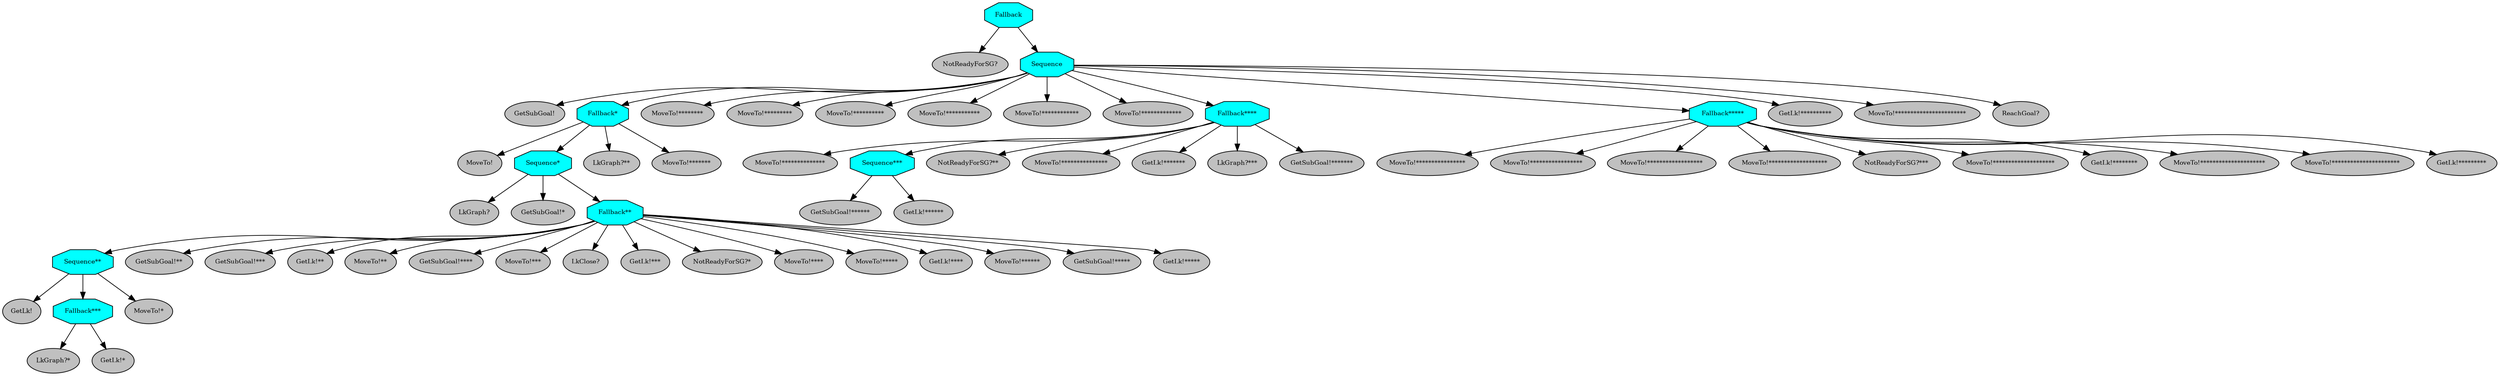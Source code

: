 digraph pastafarianism {
ordering=out;
graph [fontname="times-roman"];
node [fontname="times-roman"];
edge [fontname="times-roman"];
Fallback [fillcolor=cyan, fontcolor=black, fontsize=9, label=Fallback, shape=octagon, style=filled];
"NotReadyForSG?" [fillcolor=gray, fontcolor=black, fontsize=9, label="NotReadyForSG?", shape=ellipse, style=filled];
Fallback -> "NotReadyForSG?";
Sequence [fillcolor=cyan, fontcolor=black, fontsize=9, label=Sequence, shape=octagon, style=filled];
Fallback -> Sequence;
"GetSubGoal!" [fillcolor=gray, fontcolor=black, fontsize=9, label="GetSubGoal!", shape=ellipse, style=filled];
Sequence -> "GetSubGoal!";
"Fallback*" [fillcolor=cyan, fontcolor=black, fontsize=9, label="Fallback*", shape=octagon, style=filled];
Sequence -> "Fallback*";
"MoveTo!" [fillcolor=gray, fontcolor=black, fontsize=9, label="MoveTo!", shape=ellipse, style=filled];
"Fallback*" -> "MoveTo!";
"Sequence*" [fillcolor=cyan, fontcolor=black, fontsize=9, label="Sequence*", shape=octagon, style=filled];
"Fallback*" -> "Sequence*";
"LkGraph?" [fillcolor=gray, fontcolor=black, fontsize=9, label="LkGraph?", shape=ellipse, style=filled];
"Sequence*" -> "LkGraph?";
"GetSubGoal!*" [fillcolor=gray, fontcolor=black, fontsize=9, label="GetSubGoal!*", shape=ellipse, style=filled];
"Sequence*" -> "GetSubGoal!*";
"Fallback**" [fillcolor=cyan, fontcolor=black, fontsize=9, label="Fallback**", shape=octagon, style=filled];
"Sequence*" -> "Fallback**";
"Sequence**" [fillcolor=cyan, fontcolor=black, fontsize=9, label="Sequence**", shape=octagon, style=filled];
"Fallback**" -> "Sequence**";
"GetLk!" [fillcolor=gray, fontcolor=black, fontsize=9, label="GetLk!", shape=ellipse, style=filled];
"Sequence**" -> "GetLk!";
"Fallback***" [fillcolor=cyan, fontcolor=black, fontsize=9, label="Fallback***", shape=octagon, style=filled];
"Sequence**" -> "Fallback***";
"LkGraph?*" [fillcolor=gray, fontcolor=black, fontsize=9, label="LkGraph?*", shape=ellipse, style=filled];
"Fallback***" -> "LkGraph?*";
"GetLk!*" [fillcolor=gray, fontcolor=black, fontsize=9, label="GetLk!*", shape=ellipse, style=filled];
"Fallback***" -> "GetLk!*";
"MoveTo!*" [fillcolor=gray, fontcolor=black, fontsize=9, label="MoveTo!*", shape=ellipse, style=filled];
"Sequence**" -> "MoveTo!*";
"GetSubGoal!**" [fillcolor=gray, fontcolor=black, fontsize=9, label="GetSubGoal!**", shape=ellipse, style=filled];
"Fallback**" -> "GetSubGoal!**";
"GetSubGoal!***" [fillcolor=gray, fontcolor=black, fontsize=9, label="GetSubGoal!***", shape=ellipse, style=filled];
"Fallback**" -> "GetSubGoal!***";
"GetLk!**" [fillcolor=gray, fontcolor=black, fontsize=9, label="GetLk!**", shape=ellipse, style=filled];
"Fallback**" -> "GetLk!**";
"MoveTo!**" [fillcolor=gray, fontcolor=black, fontsize=9, label="MoveTo!**", shape=ellipse, style=filled];
"Fallback**" -> "MoveTo!**";
"GetSubGoal!****" [fillcolor=gray, fontcolor=black, fontsize=9, label="GetSubGoal!****", shape=ellipse, style=filled];
"Fallback**" -> "GetSubGoal!****";
"MoveTo!***" [fillcolor=gray, fontcolor=black, fontsize=9, label="MoveTo!***", shape=ellipse, style=filled];
"Fallback**" -> "MoveTo!***";
"LkClose?" [fillcolor=gray, fontcolor=black, fontsize=9, label="LkClose?", shape=ellipse, style=filled];
"Fallback**" -> "LkClose?";
"GetLk!***" [fillcolor=gray, fontcolor=black, fontsize=9, label="GetLk!***", shape=ellipse, style=filled];
"Fallback**" -> "GetLk!***";
"NotReadyForSG?*" [fillcolor=gray, fontcolor=black, fontsize=9, label="NotReadyForSG?*", shape=ellipse, style=filled];
"Fallback**" -> "NotReadyForSG?*";
"MoveTo!****" [fillcolor=gray, fontcolor=black, fontsize=9, label="MoveTo!****", shape=ellipse, style=filled];
"Fallback**" -> "MoveTo!****";
"MoveTo!*****" [fillcolor=gray, fontcolor=black, fontsize=9, label="MoveTo!*****", shape=ellipse, style=filled];
"Fallback**" -> "MoveTo!*****";
"GetLk!****" [fillcolor=gray, fontcolor=black, fontsize=9, label="GetLk!****", shape=ellipse, style=filled];
"Fallback**" -> "GetLk!****";
"MoveTo!******" [fillcolor=gray, fontcolor=black, fontsize=9, label="MoveTo!******", shape=ellipse, style=filled];
"Fallback**" -> "MoveTo!******";
"GetSubGoal!*****" [fillcolor=gray, fontcolor=black, fontsize=9, label="GetSubGoal!*****", shape=ellipse, style=filled];
"Fallback**" -> "GetSubGoal!*****";
"GetLk!*****" [fillcolor=gray, fontcolor=black, fontsize=9, label="GetLk!*****", shape=ellipse, style=filled];
"Fallback**" -> "GetLk!*****";
"LkGraph?**" [fillcolor=gray, fontcolor=black, fontsize=9, label="LkGraph?**", shape=ellipse, style=filled];
"Fallback*" -> "LkGraph?**";
"MoveTo!*******" [fillcolor=gray, fontcolor=black, fontsize=9, label="MoveTo!*******", shape=ellipse, style=filled];
"Fallback*" -> "MoveTo!*******";
"MoveTo!********" [fillcolor=gray, fontcolor=black, fontsize=9, label="MoveTo!********", shape=ellipse, style=filled];
Sequence -> "MoveTo!********";
"MoveTo!*********" [fillcolor=gray, fontcolor=black, fontsize=9, label="MoveTo!*********", shape=ellipse, style=filled];
Sequence -> "MoveTo!*********";
"MoveTo!**********" [fillcolor=gray, fontcolor=black, fontsize=9, label="MoveTo!**********", shape=ellipse, style=filled];
Sequence -> "MoveTo!**********";
"MoveTo!***********" [fillcolor=gray, fontcolor=black, fontsize=9, label="MoveTo!***********", shape=ellipse, style=filled];
Sequence -> "MoveTo!***********";
"MoveTo!************" [fillcolor=gray, fontcolor=black, fontsize=9, label="MoveTo!************", shape=ellipse, style=filled];
Sequence -> "MoveTo!************";
"MoveTo!*************" [fillcolor=gray, fontcolor=black, fontsize=9, label="MoveTo!*************", shape=ellipse, style=filled];
Sequence -> "MoveTo!*************";
"Fallback****" [fillcolor=cyan, fontcolor=black, fontsize=9, label="Fallback****", shape=octagon, style=filled];
Sequence -> "Fallback****";
"MoveTo!**************" [fillcolor=gray, fontcolor=black, fontsize=9, label="MoveTo!**************", shape=ellipse, style=filled];
"Fallback****" -> "MoveTo!**************";
"Sequence***" [fillcolor=cyan, fontcolor=black, fontsize=9, label="Sequence***", shape=octagon, style=filled];
"Fallback****" -> "Sequence***";
"GetSubGoal!******" [fillcolor=gray, fontcolor=black, fontsize=9, label="GetSubGoal!******", shape=ellipse, style=filled];
"Sequence***" -> "GetSubGoal!******";
"GetLk!******" [fillcolor=gray, fontcolor=black, fontsize=9, label="GetLk!******", shape=ellipse, style=filled];
"Sequence***" -> "GetLk!******";
"NotReadyForSG?**" [fillcolor=gray, fontcolor=black, fontsize=9, label="NotReadyForSG?**", shape=ellipse, style=filled];
"Fallback****" -> "NotReadyForSG?**";
"MoveTo!***************" [fillcolor=gray, fontcolor=black, fontsize=9, label="MoveTo!***************", shape=ellipse, style=filled];
"Fallback****" -> "MoveTo!***************";
"GetLk!*******" [fillcolor=gray, fontcolor=black, fontsize=9, label="GetLk!*******", shape=ellipse, style=filled];
"Fallback****" -> "GetLk!*******";
"LkGraph?***" [fillcolor=gray, fontcolor=black, fontsize=9, label="LkGraph?***", shape=ellipse, style=filled];
"Fallback****" -> "LkGraph?***";
"GetSubGoal!*******" [fillcolor=gray, fontcolor=black, fontsize=9, label="GetSubGoal!*******", shape=ellipse, style=filled];
"Fallback****" -> "GetSubGoal!*******";
"Fallback*****" [fillcolor=cyan, fontcolor=black, fontsize=9, label="Fallback*****", shape=octagon, style=filled];
Sequence -> "Fallback*****";
"MoveTo!****************" [fillcolor=gray, fontcolor=black, fontsize=9, label="MoveTo!****************", shape=ellipse, style=filled];
"Fallback*****" -> "MoveTo!****************";
"MoveTo!*****************" [fillcolor=gray, fontcolor=black, fontsize=9, label="MoveTo!*****************", shape=ellipse, style=filled];
"Fallback*****" -> "MoveTo!*****************";
"MoveTo!******************" [fillcolor=gray, fontcolor=black, fontsize=9, label="MoveTo!******************", shape=ellipse, style=filled];
"Fallback*****" -> "MoveTo!******************";
"MoveTo!*******************" [fillcolor=gray, fontcolor=black, fontsize=9, label="MoveTo!*******************", shape=ellipse, style=filled];
"Fallback*****" -> "MoveTo!*******************";
"NotReadyForSG?***" [fillcolor=gray, fontcolor=black, fontsize=9, label="NotReadyForSG?***", shape=ellipse, style=filled];
"Fallback*****" -> "NotReadyForSG?***";
"MoveTo!********************" [fillcolor=gray, fontcolor=black, fontsize=9, label="MoveTo!********************", shape=ellipse, style=filled];
"Fallback*****" -> "MoveTo!********************";
"GetLk!********" [fillcolor=gray, fontcolor=black, fontsize=9, label="GetLk!********", shape=ellipse, style=filled];
"Fallback*****" -> "GetLk!********";
"MoveTo!*********************" [fillcolor=gray, fontcolor=black, fontsize=9, label="MoveTo!*********************", shape=ellipse, style=filled];
"Fallback*****" -> "MoveTo!*********************";
"MoveTo!**********************" [fillcolor=gray, fontcolor=black, fontsize=9, label="MoveTo!**********************", shape=ellipse, style=filled];
"Fallback*****" -> "MoveTo!**********************";
"GetLk!*********" [fillcolor=gray, fontcolor=black, fontsize=9, label="GetLk!*********", shape=ellipse, style=filled];
"Fallback*****" -> "GetLk!*********";
"GetLk!**********" [fillcolor=gray, fontcolor=black, fontsize=9, label="GetLk!**********", shape=ellipse, style=filled];
Sequence -> "GetLk!**********";
"MoveTo!***********************" [fillcolor=gray, fontcolor=black, fontsize=9, label="MoveTo!***********************", shape=ellipse, style=filled];
Sequence -> "MoveTo!***********************";
"ReachGoal?" [fillcolor=gray, fontcolor=black, fontsize=9, label="ReachGoal?", shape=ellipse, style=filled];
Sequence -> "ReachGoal?";
}
